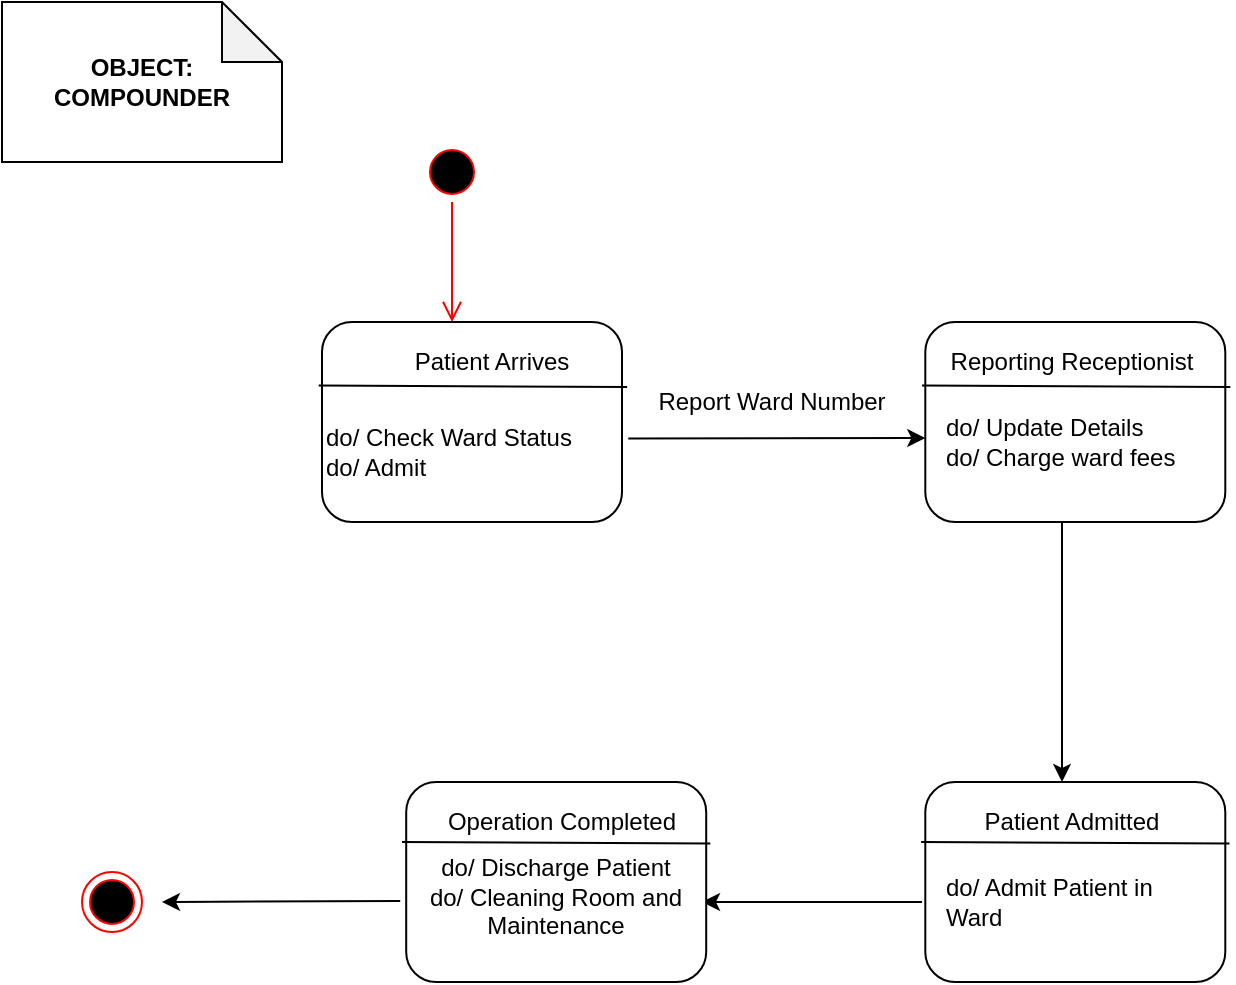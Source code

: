 <mxfile version="13.8.6" type="device"><diagram id="tPkv7kLsaX-wfIEv1Y36" name="Page-1"><mxGraphModel dx="1550" dy="348" grid="1" gridSize="10" guides="1" tooltips="1" connect="1" arrows="1" fold="1" page="1" pageScale="1" pageWidth="827" pageHeight="1169" math="0" shadow="0"><root><mxCell id="0"/><mxCell id="1" parent="0"/><mxCell id="YKwKjqA8J8bRpR0uHzkF-1" value="&lt;b&gt;OBJECT:&lt;br&gt;COMPOUNDER&lt;br&gt;&lt;/b&gt;" style="shape=note;whiteSpace=wrap;html=1;backgroundOutline=1;darkOpacity=0.05;" vertex="1" parent="1"><mxGeometry x="-790" y="30" width="140" height="80" as="geometry"/></mxCell><mxCell id="YKwKjqA8J8bRpR0uHzkF-2" value="" style="rounded=1;whiteSpace=wrap;html=1;" vertex="1" parent="1"><mxGeometry x="-630" y="190" width="150" height="100" as="geometry"/></mxCell><mxCell id="YKwKjqA8J8bRpR0uHzkF-3" value="" style="endArrow=none;html=1;exitX=-0.011;exitY=0.317;exitDx=0;exitDy=0;exitPerimeter=0;entryX=1.017;entryY=0.325;entryDx=0;entryDy=0;entryPerimeter=0;" edge="1" parent="1" source="YKwKjqA8J8bRpR0uHzkF-2" target="YKwKjqA8J8bRpR0uHzkF-2"><mxGeometry width="50" height="50" relative="1" as="geometry"><mxPoint x="-640" y="228" as="sourcePoint"/><mxPoint x="-479" y="228" as="targetPoint"/></mxGeometry></mxCell><mxCell id="YKwKjqA8J8bRpR0uHzkF-5" value="" style="rounded=1;whiteSpace=wrap;html=1;" vertex="1" parent="1"><mxGeometry x="-328.35" y="190" width="150" height="100" as="geometry"/></mxCell><mxCell id="YKwKjqA8J8bRpR0uHzkF-6" value="" style="endArrow=none;html=1;exitX=-0.011;exitY=0.317;exitDx=0;exitDy=0;exitPerimeter=0;entryX=1.017;entryY=0.325;entryDx=0;entryDy=0;entryPerimeter=0;" edge="1" parent="1" source="YKwKjqA8J8bRpR0uHzkF-5" target="YKwKjqA8J8bRpR0uHzkF-5"><mxGeometry width="50" height="50" relative="1" as="geometry"><mxPoint x="-338.35" y="228" as="sourcePoint"/><mxPoint x="-177.35" y="228" as="targetPoint"/></mxGeometry></mxCell><mxCell id="YKwKjqA8J8bRpR0uHzkF-7" value="Patient Arrives" style="text;html=1;strokeColor=none;fillColor=none;align=center;verticalAlign=middle;whiteSpace=wrap;rounded=0;" vertex="1" parent="1"><mxGeometry x="-590" y="200" width="90" height="20" as="geometry"/></mxCell><mxCell id="YKwKjqA8J8bRpR0uHzkF-8" value="do/ Check Ward Status&lt;br&gt;do/ Admit" style="text;html=1;strokeColor=none;fillColor=none;align=left;verticalAlign=middle;whiteSpace=wrap;rounded=0;" vertex="1" parent="1"><mxGeometry x="-630" y="230" width="140" height="50" as="geometry"/></mxCell><mxCell id="YKwKjqA8J8bRpR0uHzkF-9" value="" style="endArrow=classic;html=1;exitX=1.021;exitY=0.582;exitDx=0;exitDy=0;exitPerimeter=0;" edge="1" parent="1" source="YKwKjqA8J8bRpR0uHzkF-2"><mxGeometry width="50" height="50" relative="1" as="geometry"><mxPoint x="-400" y="270" as="sourcePoint"/><mxPoint x="-328.35" y="248.024" as="targetPoint"/></mxGeometry></mxCell><mxCell id="YKwKjqA8J8bRpR0uHzkF-29" value="Reporting Receptionist" style="text;html=1;strokeColor=none;fillColor=none;align=center;verticalAlign=middle;whiteSpace=wrap;rounded=0;" vertex="1" parent="1"><mxGeometry x="-330" y="200" width="150" height="20" as="geometry"/></mxCell><mxCell id="YKwKjqA8J8bRpR0uHzkF-30" value="Report Ward Number" style="text;html=1;strokeColor=none;fillColor=none;align=center;verticalAlign=middle;whiteSpace=wrap;rounded=0;" vertex="1" parent="1"><mxGeometry x="-470" y="220" width="130" height="20" as="geometry"/></mxCell><mxCell id="YKwKjqA8J8bRpR0uHzkF-31" value="do/ Update Details&lt;br&gt;do/ Charge ward fees" style="text;html=1;strokeColor=none;fillColor=none;align=left;verticalAlign=middle;whiteSpace=wrap;rounded=0;" vertex="1" parent="1"><mxGeometry x="-320" y="220" width="130" height="60" as="geometry"/></mxCell><mxCell id="YKwKjqA8J8bRpR0uHzkF-32" value="" style="endArrow=classic;html=1;" edge="1" parent="1"><mxGeometry width="50" height="50" relative="1" as="geometry"><mxPoint x="-260" y="290" as="sourcePoint"/><mxPoint x="-260" y="420" as="targetPoint"/></mxGeometry></mxCell><mxCell id="YKwKjqA8J8bRpR0uHzkF-35" value="" style="rounded=1;whiteSpace=wrap;html=1;" vertex="1" parent="1"><mxGeometry x="-328.35" y="420" width="150" height="100" as="geometry"/></mxCell><mxCell id="YKwKjqA8J8bRpR0uHzkF-36" value="Patient Admitted" style="text;html=1;strokeColor=none;fillColor=none;align=center;verticalAlign=middle;whiteSpace=wrap;rounded=0;" vertex="1" parent="1"><mxGeometry x="-330" y="430" width="150" height="20" as="geometry"/></mxCell><mxCell id="YKwKjqA8J8bRpR0uHzkF-37" value="do/ Admit Patient in Ward" style="text;html=1;strokeColor=none;fillColor=none;align=left;verticalAlign=middle;whiteSpace=wrap;rounded=0;" vertex="1" parent="1"><mxGeometry x="-320" y="450" width="130" height="60" as="geometry"/></mxCell><mxCell id="YKwKjqA8J8bRpR0uHzkF-38" value="" style="endArrow=none;html=1;exitX=-0.011;exitY=0.317;exitDx=0;exitDy=0;exitPerimeter=0;entryX=1.017;entryY=0.325;entryDx=0;entryDy=0;entryPerimeter=0;" edge="1" parent="1"><mxGeometry width="50" height="50" relative="1" as="geometry"><mxPoint x="-330.45" y="450.0" as="sourcePoint"/><mxPoint x="-176.25" y="450.8" as="targetPoint"/></mxGeometry></mxCell><mxCell id="YKwKjqA8J8bRpR0uHzkF-39" value="" style="endArrow=classic;html=1;" edge="1" parent="1"><mxGeometry width="50" height="50" relative="1" as="geometry"><mxPoint x="-330" y="480" as="sourcePoint"/><mxPoint x="-440" y="480" as="targetPoint"/></mxGeometry></mxCell><mxCell id="YKwKjqA8J8bRpR0uHzkF-40" value="&lt;br&gt;do/ Discharge Patient&lt;br&gt;do/ Cleaning Room and Maintenance" style="rounded=1;whiteSpace=wrap;html=1;" vertex="1" parent="1"><mxGeometry x="-587.9" y="420" width="150" height="100" as="geometry"/></mxCell><mxCell id="YKwKjqA8J8bRpR0uHzkF-41" value="" style="endArrow=none;html=1;exitX=-0.011;exitY=0.317;exitDx=0;exitDy=0;exitPerimeter=0;entryX=1.017;entryY=0.325;entryDx=0;entryDy=0;entryPerimeter=0;" edge="1" parent="1"><mxGeometry width="50" height="50" relative="1" as="geometry"><mxPoint x="-590" y="450" as="sourcePoint"/><mxPoint x="-435.8" y="450.8" as="targetPoint"/></mxGeometry></mxCell><mxCell id="YKwKjqA8J8bRpR0uHzkF-42" value="Operation Completed" style="text;html=1;strokeColor=none;fillColor=none;align=center;verticalAlign=middle;whiteSpace=wrap;rounded=0;" vertex="1" parent="1"><mxGeometry x="-570" y="430" width="120" height="20" as="geometry"/></mxCell><mxCell id="YKwKjqA8J8bRpR0uHzkF-43" value="" style="ellipse;html=1;shape=startState;fillColor=#000000;strokeColor=#ff0000;align=left;" vertex="1" parent="1"><mxGeometry x="-580" y="100" width="30" height="30" as="geometry"/></mxCell><mxCell id="YKwKjqA8J8bRpR0uHzkF-44" value="" style="edgeStyle=orthogonalEdgeStyle;html=1;verticalAlign=bottom;endArrow=open;endSize=8;strokeColor=#ff0000;" edge="1" source="YKwKjqA8J8bRpR0uHzkF-43" parent="1"><mxGeometry relative="1" as="geometry"><mxPoint x="-565" y="190" as="targetPoint"/></mxGeometry></mxCell><mxCell id="YKwKjqA8J8bRpR0uHzkF-45" value="" style="ellipse;html=1;shape=endState;fillColor=#000000;strokeColor=#ff0000;align=left;" vertex="1" parent="1"><mxGeometry x="-750" y="465" width="30" height="30" as="geometry"/></mxCell><mxCell id="YKwKjqA8J8bRpR0uHzkF-46" value="" style="endArrow=classic;html=1;exitX=-0.02;exitY=0.595;exitDx=0;exitDy=0;exitPerimeter=0;" edge="1" parent="1" source="YKwKjqA8J8bRpR0uHzkF-40"><mxGeometry width="50" height="50" relative="1" as="geometry"><mxPoint x="-500" y="450" as="sourcePoint"/><mxPoint x="-710" y="480" as="targetPoint"/></mxGeometry></mxCell></root></mxGraphModel></diagram></mxfile>